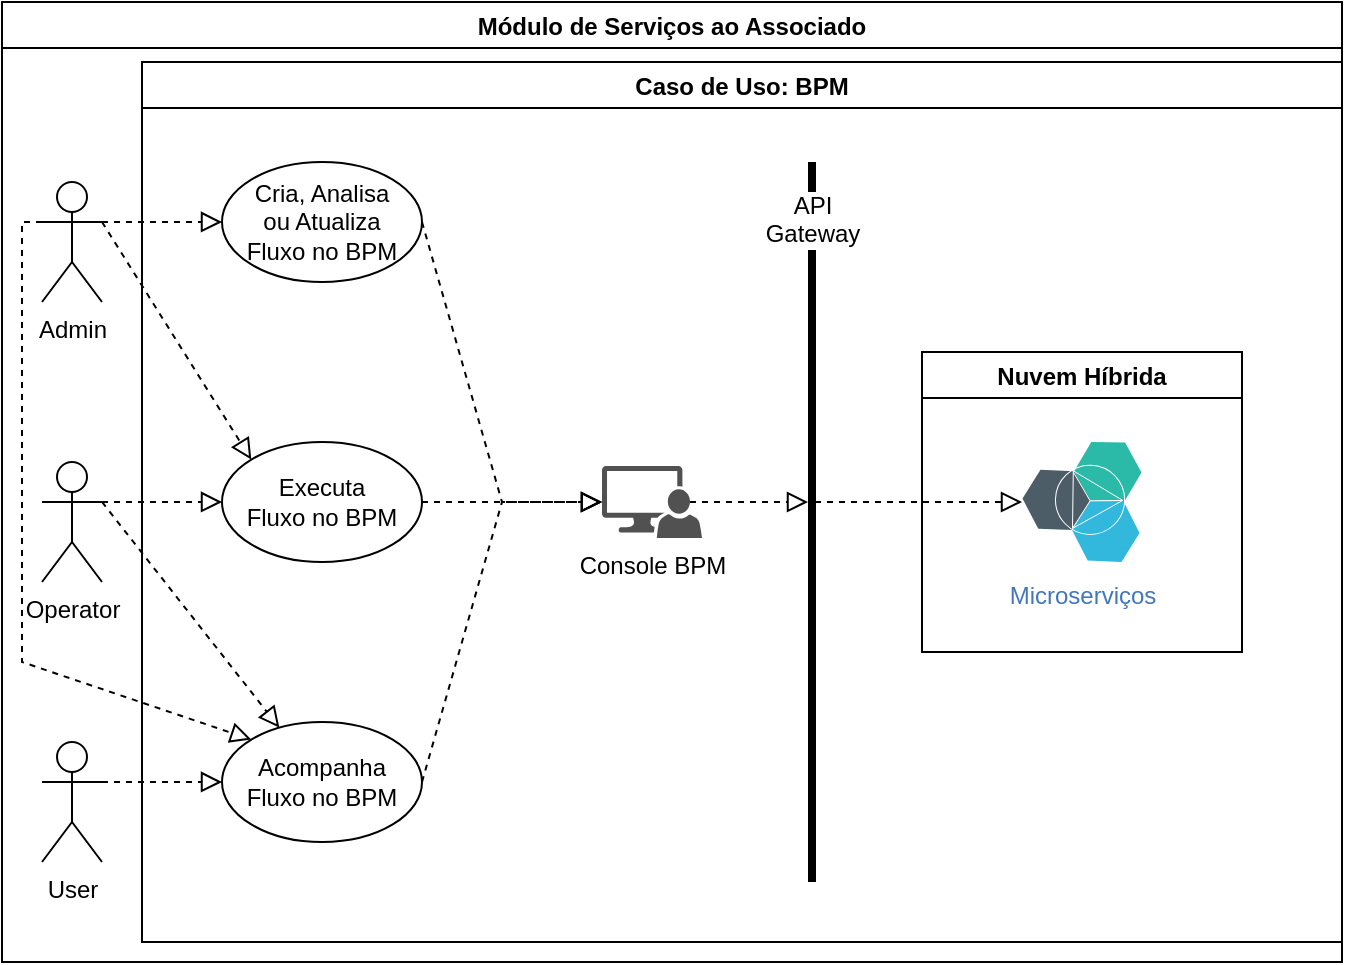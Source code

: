 <mxfile version="16.2.7" type="github" pages="3">
  <diagram id="8Px4JnK0A6tskAk1vZf7" name="BPM-Workflow">
    <mxGraphModel dx="946" dy="646" grid="1" gridSize="10" guides="1" tooltips="1" connect="1" arrows="1" fold="1" page="1" pageScale="1" pageWidth="850" pageHeight="1100" math="0" shadow="0">
      <root>
        <mxCell id="0" />
        <mxCell id="1" parent="0" />
        <mxCell id="QyRomB9fCVLPzvcROTY4-1" value="Módulo de Serviços ao Associado" style="swimlane;" parent="1" vertex="1">
          <mxGeometry x="90" y="40" width="670" height="480" as="geometry" />
        </mxCell>
        <mxCell id="QyRomB9fCVLPzvcROTY4-2" value="Admin" style="shape=umlActor;verticalLabelPosition=bottom;verticalAlign=top;html=1;outlineConnect=0;" parent="QyRomB9fCVLPzvcROTY4-1" vertex="1">
          <mxGeometry x="20" y="90" width="30" height="60" as="geometry" />
        </mxCell>
        <mxCell id="QyRomB9fCVLPzvcROTY4-3" value="Caso de Uso: BPM" style="swimlane;" parent="QyRomB9fCVLPzvcROTY4-1" vertex="1">
          <mxGeometry x="70" y="30" width="600" height="440" as="geometry" />
        </mxCell>
        <mxCell id="QyRomB9fCVLPzvcROTY4-4" value="Cria, Analisa&lt;br&gt;ou Atualiza&lt;br&gt;Fluxo no BPM" style="ellipse;whiteSpace=wrap;html=1;align=center;newEdgeStyle={&quot;edgeStyle&quot;:&quot;entityRelationEdgeStyle&quot;,&quot;startArrow&quot;:&quot;none&quot;,&quot;endArrow&quot;:&quot;none&quot;,&quot;segment&quot;:10,&quot;curved&quot;:1};treeFolding=1;treeMoving=1;" parent="QyRomB9fCVLPzvcROTY4-3" vertex="1">
          <mxGeometry x="40" y="50" width="100" height="60" as="geometry" />
        </mxCell>
        <mxCell id="QyRomB9fCVLPzvcROTY4-10" value="Executa&lt;br&gt;Fluxo&amp;nbsp;no BPM" style="ellipse;whiteSpace=wrap;html=1;align=center;newEdgeStyle={&quot;edgeStyle&quot;:&quot;entityRelationEdgeStyle&quot;,&quot;startArrow&quot;:&quot;none&quot;,&quot;endArrow&quot;:&quot;none&quot;,&quot;segment&quot;:10,&quot;curved&quot;:1};treeFolding=1;treeMoving=1;" parent="QyRomB9fCVLPzvcROTY4-3" vertex="1">
          <mxGeometry x="40" y="190" width="100" height="60" as="geometry" />
        </mxCell>
        <mxCell id="QyRomB9fCVLPzvcROTY4-11" value="Acompanha&lt;br&gt;Fluxo no BPM" style="ellipse;whiteSpace=wrap;html=1;align=center;newEdgeStyle={&quot;edgeStyle&quot;:&quot;entityRelationEdgeStyle&quot;,&quot;startArrow&quot;:&quot;none&quot;,&quot;endArrow&quot;:&quot;none&quot;,&quot;segment&quot;:10,&quot;curved&quot;:1};treeFolding=1;treeMoving=1;" parent="QyRomB9fCVLPzvcROTY4-3" vertex="1">
          <mxGeometry x="40" y="330" width="100" height="60" as="geometry" />
        </mxCell>
        <mxCell id="QyRomB9fCVLPzvcROTY4-31" value="Console BPM" style="sketch=0;pointerEvents=1;shadow=0;dashed=0;html=1;strokeColor=none;labelPosition=center;verticalLabelPosition=bottom;verticalAlign=top;align=center;fillColor=#515151;shape=mxgraph.mscae.system_center.admin_console" parent="QyRomB9fCVLPzvcROTY4-3" vertex="1">
          <mxGeometry x="230" y="202" width="50" height="36" as="geometry" />
        </mxCell>
        <mxCell id="QyRomB9fCVLPzvcROTY4-32" value="API&lt;br&gt;Gateway" style="line;strokeWidth=4;direction=south;html=1;perimeter=backbonePerimeter;points=[];outlineConnect=0;" parent="QyRomB9fCVLPzvcROTY4-3" vertex="1">
          <mxGeometry x="330" y="50" width="10" height="360" as="geometry" />
        </mxCell>
        <mxCell id="QyRomB9fCVLPzvcROTY4-33" value="Nuvem Híbrida" style="swimlane;" parent="QyRomB9fCVLPzvcROTY4-3" vertex="1">
          <mxGeometry x="390" y="145" width="160" height="150" as="geometry" />
        </mxCell>
        <mxCell id="QyRomB9fCVLPzvcROTY4-36" value="Microserviços" style="aspect=fixed;perimeter=ellipsePerimeter;html=1;align=center;shadow=0;dashed=0;fontColor=#4277BB;labelBackgroundColor=#ffffff;fontSize=12;spacingTop=3;image;image=img/lib/ibm/miscellaneous/microservices_application.svg;" parent="QyRomB9fCVLPzvcROTY4-33" vertex="1">
          <mxGeometry x="50" y="45" width="60" height="60" as="geometry" />
        </mxCell>
        <mxCell id="QyRomB9fCVLPzvcROTY4-45" value="" style="endArrow=block;startArrow=none;endFill=0;startFill=0;endSize=8;html=1;verticalAlign=bottom;dashed=1;labelBackgroundColor=none;rounded=0;exitX=1;exitY=0.5;exitDx=0;exitDy=0;entryX=0;entryY=0.5;entryDx=0;entryDy=0;entryPerimeter=0;" parent="QyRomB9fCVLPzvcROTY4-3" source="QyRomB9fCVLPzvcROTY4-4" target="QyRomB9fCVLPzvcROTY4-31" edge="1">
          <mxGeometry width="160" relative="1" as="geometry">
            <mxPoint x="-10" y="130" as="sourcePoint" />
            <mxPoint x="200" y="180" as="targetPoint" />
            <Array as="points">
              <mxPoint x="180" y="220" />
            </Array>
          </mxGeometry>
        </mxCell>
        <mxCell id="QyRomB9fCVLPzvcROTY4-46" value="" style="endArrow=block;startArrow=none;endFill=0;startFill=0;endSize=8;html=1;verticalAlign=bottom;dashed=1;labelBackgroundColor=none;rounded=0;exitX=1;exitY=0.5;exitDx=0;exitDy=0;entryX=0;entryY=0.5;entryDx=0;entryDy=0;entryPerimeter=0;" parent="QyRomB9fCVLPzvcROTY4-3" source="QyRomB9fCVLPzvcROTY4-10" target="QyRomB9fCVLPzvcROTY4-31" edge="1">
          <mxGeometry width="160" relative="1" as="geometry">
            <mxPoint x="150" y="130" as="sourcePoint" />
            <mxPoint x="170" y="220" as="targetPoint" />
          </mxGeometry>
        </mxCell>
        <mxCell id="QyRomB9fCVLPzvcROTY4-47" value="" style="endArrow=block;startArrow=none;endFill=0;startFill=0;endSize=8;html=1;verticalAlign=bottom;dashed=1;labelBackgroundColor=none;rounded=0;entryX=0;entryY=0.5;entryDx=0;entryDy=0;exitX=1;exitY=0.5;exitDx=0;exitDy=0;entryPerimeter=0;" parent="QyRomB9fCVLPzvcROTY4-3" source="QyRomB9fCVLPzvcROTY4-11" target="QyRomB9fCVLPzvcROTY4-31" edge="1">
          <mxGeometry width="160" relative="1" as="geometry">
            <mxPoint x="150" y="240" as="sourcePoint" />
            <mxPoint x="212" y="240.008" as="targetPoint" />
            <Array as="points">
              <mxPoint x="180" y="220" />
            </Array>
          </mxGeometry>
        </mxCell>
        <mxCell id="QyRomB9fCVLPzvcROTY4-48" value="" style="endArrow=block;startArrow=none;endFill=0;startFill=0;endSize=8;html=1;verticalAlign=bottom;dashed=1;labelBackgroundColor=none;rounded=0;exitX=0.88;exitY=0.5;exitDx=0;exitDy=0;exitPerimeter=0;" parent="QyRomB9fCVLPzvcROTY4-3" source="QyRomB9fCVLPzvcROTY4-31" target="QyRomB9fCVLPzvcROTY4-32" edge="1">
          <mxGeometry width="160" relative="1" as="geometry">
            <mxPoint x="255" y="219.71" as="sourcePoint" />
            <mxPoint x="315" y="219.71" as="targetPoint" />
          </mxGeometry>
        </mxCell>
        <mxCell id="QyRomB9fCVLPzvcROTY4-49" value="" style="endArrow=block;startArrow=none;endFill=0;startFill=0;endSize=8;html=1;verticalAlign=bottom;dashed=1;labelBackgroundColor=none;rounded=0;entryX=0;entryY=0.5;entryDx=0;entryDy=0;" parent="QyRomB9fCVLPzvcROTY4-3" source="QyRomB9fCVLPzvcROTY4-32" target="QyRomB9fCVLPzvcROTY4-36" edge="1">
          <mxGeometry width="160" relative="1" as="geometry">
            <mxPoint x="350" y="219.71" as="sourcePoint" />
            <mxPoint x="410" y="219.71" as="targetPoint" />
          </mxGeometry>
        </mxCell>
        <mxCell id="QyRomB9fCVLPzvcROTY4-22" value="" style="endArrow=block;startArrow=none;endFill=0;startFill=0;endSize=8;html=1;verticalAlign=bottom;dashed=1;labelBackgroundColor=none;rounded=0;entryX=0;entryY=0.5;entryDx=0;entryDy=0;exitX=1;exitY=0.333;exitDx=0;exitDy=0;exitPerimeter=0;" parent="QyRomB9fCVLPzvcROTY4-1" source="QyRomB9fCVLPzvcROTY4-2" target="QyRomB9fCVLPzvcROTY4-4" edge="1">
          <mxGeometry width="160" relative="1" as="geometry">
            <mxPoint x="70" y="200" as="sourcePoint" />
            <mxPoint x="230" y="200" as="targetPoint" />
          </mxGeometry>
        </mxCell>
        <mxCell id="QyRomB9fCVLPzvcROTY4-37" value="Operator" style="shape=umlActor;verticalLabelPosition=bottom;verticalAlign=top;html=1;outlineConnect=0;" parent="QyRomB9fCVLPzvcROTY4-1" vertex="1">
          <mxGeometry x="20" y="230" width="30" height="60" as="geometry" />
        </mxCell>
        <mxCell id="QyRomB9fCVLPzvcROTY4-38" value="User" style="shape=umlActor;verticalLabelPosition=bottom;verticalAlign=top;html=1;outlineConnect=0;" parent="QyRomB9fCVLPzvcROTY4-1" vertex="1">
          <mxGeometry x="20" y="370" width="30" height="60" as="geometry" />
        </mxCell>
        <mxCell id="QyRomB9fCVLPzvcROTY4-39" value="" style="endArrow=block;startArrow=none;endFill=0;startFill=0;endSize=8;html=1;verticalAlign=bottom;dashed=1;labelBackgroundColor=none;rounded=0;entryX=0;entryY=0.5;entryDx=0;entryDy=0;exitX=1;exitY=0.333;exitDx=0;exitDy=0;exitPerimeter=0;" parent="QyRomB9fCVLPzvcROTY4-1" source="QyRomB9fCVLPzvcROTY4-37" target="QyRomB9fCVLPzvcROTY4-10" edge="1">
          <mxGeometry width="160" relative="1" as="geometry">
            <mxPoint x="60" y="160" as="sourcePoint" />
            <mxPoint x="120" y="160" as="targetPoint" />
          </mxGeometry>
        </mxCell>
        <mxCell id="QyRomB9fCVLPzvcROTY4-40" value="" style="endArrow=block;startArrow=none;endFill=0;startFill=0;endSize=8;html=1;verticalAlign=bottom;dashed=1;labelBackgroundColor=none;rounded=0;entryX=0;entryY=0.5;entryDx=0;entryDy=0;exitX=1;exitY=0.333;exitDx=0;exitDy=0;exitPerimeter=0;" parent="QyRomB9fCVLPzvcROTY4-1" source="QyRomB9fCVLPzvcROTY4-38" target="QyRomB9fCVLPzvcROTY4-11" edge="1">
          <mxGeometry width="160" relative="1" as="geometry">
            <mxPoint x="60" y="270" as="sourcePoint" />
            <mxPoint x="120" y="270" as="targetPoint" />
          </mxGeometry>
        </mxCell>
        <mxCell id="QyRomB9fCVLPzvcROTY4-42" value="" style="endArrow=block;startArrow=none;endFill=0;startFill=0;endSize=8;html=1;verticalAlign=bottom;dashed=1;labelBackgroundColor=none;rounded=0;exitX=1;exitY=0.333;exitDx=0;exitDy=0;exitPerimeter=0;" parent="QyRomB9fCVLPzvcROTY4-1" source="QyRomB9fCVLPzvcROTY4-37" target="QyRomB9fCVLPzvcROTY4-11" edge="1">
          <mxGeometry width="160" relative="1" as="geometry">
            <mxPoint x="60" y="270" as="sourcePoint" />
            <mxPoint x="120" y="270" as="targetPoint" />
          </mxGeometry>
        </mxCell>
        <mxCell id="QyRomB9fCVLPzvcROTY4-44" value="" style="endArrow=block;startArrow=none;endFill=0;startFill=0;endSize=8;html=1;verticalAlign=bottom;dashed=1;labelBackgroundColor=none;rounded=0;entryX=0;entryY=0;entryDx=0;entryDy=0;exitX=0;exitY=0.333;exitDx=0;exitDy=0;exitPerimeter=0;" parent="QyRomB9fCVLPzvcROTY4-1" source="QyRomB9fCVLPzvcROTY4-2" target="QyRomB9fCVLPzvcROTY4-11" edge="1">
          <mxGeometry width="160" relative="1" as="geometry">
            <mxPoint x="60" y="160" as="sourcePoint" />
            <mxPoint x="120" y="160" as="targetPoint" />
            <Array as="points">
              <mxPoint x="10" y="110" />
              <mxPoint x="10" y="330" />
            </Array>
          </mxGeometry>
        </mxCell>
        <mxCell id="yBPL8nsobeipwmxpXgli-1" value="" style="endArrow=block;startArrow=none;endFill=0;startFill=0;endSize=8;html=1;verticalAlign=bottom;dashed=1;labelBackgroundColor=none;rounded=0;entryX=0;entryY=0;entryDx=0;entryDy=0;exitX=1;exitY=0.333;exitDx=0;exitDy=0;exitPerimeter=0;" edge="1" parent="QyRomB9fCVLPzvcROTY4-1" source="QyRomB9fCVLPzvcROTY4-2" target="QyRomB9fCVLPzvcROTY4-10">
          <mxGeometry width="160" relative="1" as="geometry">
            <mxPoint x="60" y="120" as="sourcePoint" />
            <mxPoint x="134.645" y="238.787" as="targetPoint" />
          </mxGeometry>
        </mxCell>
      </root>
    </mxGraphModel>
  </diagram>
  <diagram id="mUb5hkLFajydWQbCU6ol" name="Reg-Consulta">
    <mxGraphModel dx="946" dy="646" grid="1" gridSize="10" guides="1" tooltips="1" connect="1" arrows="1" fold="1" page="1" pageScale="1" pageWidth="850" pageHeight="1100" math="0" shadow="0">
      <root>
        <mxCell id="UcLp0NjQ9hpyDPdKPOlO-0" />
        <mxCell id="UcLp0NjQ9hpyDPdKPOlO-1" parent="UcLp0NjQ9hpyDPdKPOlO-0" />
        <mxCell id="UcLp0NjQ9hpyDPdKPOlO-2" value="Módulo de Informações Cadastrais" style="swimlane;" vertex="1" parent="UcLp0NjQ9hpyDPdKPOlO-1">
          <mxGeometry x="100" y="40" width="650" height="480" as="geometry" />
        </mxCell>
        <mxCell id="UcLp0NjQ9hpyDPdKPOlO-3" value="Prestador" style="shape=umlActor;verticalLabelPosition=bottom;verticalAlign=top;html=1;outlineConnect=0;" vertex="1" parent="UcLp0NjQ9hpyDPdKPOlO-2">
          <mxGeometry x="20" y="90" width="30" height="60" as="geometry" />
        </mxCell>
        <mxCell id="UcLp0NjQ9hpyDPdKPOlO-4" value="Caso de Uso: Registro de Consulta" style="swimlane;" vertex="1" parent="UcLp0NjQ9hpyDPdKPOlO-2">
          <mxGeometry x="70" y="30" width="570" height="440" as="geometry" />
        </mxCell>
        <mxCell id="UcLp0NjQ9hpyDPdKPOlO-5" value="Solicita Autorização Automática para Consulta" style="ellipse;whiteSpace=wrap;html=1;align=center;newEdgeStyle={&quot;edgeStyle&quot;:&quot;entityRelationEdgeStyle&quot;,&quot;startArrow&quot;:&quot;none&quot;,&quot;endArrow&quot;:&quot;none&quot;,&quot;segment&quot;:10,&quot;curved&quot;:1};treeFolding=1;treeMoving=1;" vertex="1" parent="UcLp0NjQ9hpyDPdKPOlO-4">
          <mxGeometry x="80" y="50" width="100" height="60" as="geometry" />
        </mxCell>
        <mxCell id="UcLp0NjQ9hpyDPdKPOlO-6" value="Executa Fluxo&lt;br&gt;&amp;nbsp;no BPM" style="ellipse;whiteSpace=wrap;html=1;align=center;newEdgeStyle={&quot;edgeStyle&quot;:&quot;entityRelationEdgeStyle&quot;,&quot;startArrow&quot;:&quot;none&quot;,&quot;endArrow&quot;:&quot;none&quot;,&quot;segment&quot;:10,&quot;curved&quot;:1};treeFolding=1;treeMoving=1;" vertex="1" parent="UcLp0NjQ9hpyDPdKPOlO-4">
          <mxGeometry x="450" y="200" width="100" height="60" as="geometry" />
        </mxCell>
        <mxCell id="UcLp0NjQ9hpyDPdKPOlO-7" value="fluxo: autorização automática" style="endArrow=block;startArrow=none;endFill=0;startFill=0;endSize=8;html=1;verticalAlign=bottom;dashed=1;labelBackgroundColor=none;rounded=0;entryX=0.5;entryY=0;entryDx=0;entryDy=0;exitX=1;exitY=0.5;exitDx=0;exitDy=0;" edge="1" parent="UcLp0NjQ9hpyDPdKPOlO-4" source="UcLp0NjQ9hpyDPdKPOlO-5" target="UcLp0NjQ9hpyDPdKPOlO-6">
          <mxGeometry x="-0.361" width="160" relative="1" as="geometry">
            <mxPoint y="100" as="sourcePoint" />
            <mxPoint x="60" y="100" as="targetPoint" />
            <Array as="points">
              <mxPoint x="460" y="80" />
            </Array>
            <mxPoint as="offset" />
          </mxGeometry>
        </mxCell>
        <mxCell id="UcLp0NjQ9hpyDPdKPOlO-8" value="Solicita Autorização para Consulta via&amp;nbsp;&lt;br&gt;Operador" style="ellipse;whiteSpace=wrap;html=1;align=center;newEdgeStyle={&quot;edgeStyle&quot;:&quot;entityRelationEdgeStyle&quot;,&quot;startArrow&quot;:&quot;none&quot;,&quot;endArrow&quot;:&quot;none&quot;,&quot;segment&quot;:10,&quot;curved&quot;:1};treeFolding=1;treeMoving=1;" vertex="1" parent="UcLp0NjQ9hpyDPdKPOlO-4">
          <mxGeometry x="80" y="200" width="100" height="60" as="geometry" />
        </mxCell>
        <mxCell id="UcLp0NjQ9hpyDPdKPOlO-9" value="Solicita&lt;br&gt;Autorização Manual para Consulta" style="ellipse;whiteSpace=wrap;html=1;align=center;newEdgeStyle={&quot;edgeStyle&quot;:&quot;entityRelationEdgeStyle&quot;,&quot;startArrow&quot;:&quot;none&quot;,&quot;endArrow&quot;:&quot;none&quot;,&quot;segment&quot;:10,&quot;curved&quot;:1};treeFolding=1;treeMoving=1;" vertex="1" parent="UcLp0NjQ9hpyDPdKPOlO-4">
          <mxGeometry x="80" y="350" width="100" height="60" as="geometry" />
        </mxCell>
        <mxCell id="UcLp0NjQ9hpyDPdKPOlO-10" value="fluxo: autorização manual" style="endArrow=block;startArrow=none;endFill=0;startFill=0;endSize=8;html=1;verticalAlign=bottom;dashed=1;labelBackgroundColor=none;rounded=0;entryX=0.5;entryY=1;entryDx=0;entryDy=0;exitX=1;exitY=0.5;exitDx=0;exitDy=0;strokeColor=default;" edge="1" parent="UcLp0NjQ9hpyDPdKPOlO-4" source="UcLp0NjQ9hpyDPdKPOlO-9" target="UcLp0NjQ9hpyDPdKPOlO-6">
          <mxGeometry x="-0.328" width="160" relative="1" as="geometry">
            <mxPoint x="-10" y="90" as="sourcePoint" />
            <mxPoint x="50" y="90" as="targetPoint" />
            <Array as="points">
              <mxPoint x="460" y="380" />
            </Array>
            <mxPoint as="offset" />
          </mxGeometry>
        </mxCell>
        <mxCell id="UcLp0NjQ9hpyDPdKPOlO-11" value="Aut.&#xa;Ok?" style="rhombus;" vertex="1" parent="UcLp0NjQ9hpyDPdKPOlO-4">
          <mxGeometry x="35" y="110" width="50" height="55" as="geometry" />
        </mxCell>
        <mxCell id="UcLp0NjQ9hpyDPdKPOlO-12" value="Registra &lt;br&gt;Consulta" style="ellipse;whiteSpace=wrap;html=1;align=center;newEdgeStyle={&quot;edgeStyle&quot;:&quot;entityRelationEdgeStyle&quot;,&quot;startArrow&quot;:&quot;none&quot;,&quot;endArrow&quot;:&quot;none&quot;,&quot;segment&quot;:10,&quot;curved&quot;:1};treeFolding=1;treeMoving=1;" vertex="1" parent="UcLp0NjQ9hpyDPdKPOlO-4">
          <mxGeometry x="235" y="107.5" width="100" height="60" as="geometry" />
        </mxCell>
        <mxCell id="UcLp0NjQ9hpyDPdKPOlO-13" value="sim" style="endArrow=block;startArrow=none;endFill=0;startFill=0;endSize=8;html=1;verticalAlign=bottom;dashed=1;labelBackgroundColor=none;rounded=0;entryX=0;entryY=0.5;entryDx=0;entryDy=0;exitX=1;exitY=0.5;exitDx=0;exitDy=0;strokeColor=default;" edge="1" parent="UcLp0NjQ9hpyDPdKPOlO-4" source="UcLp0NjQ9hpyDPdKPOlO-11" target="UcLp0NjQ9hpyDPdKPOlO-12">
          <mxGeometry width="160" relative="1" as="geometry">
            <mxPoint x="-10" y="90" as="sourcePoint" />
            <mxPoint x="130" y="145" as="targetPoint" />
          </mxGeometry>
        </mxCell>
        <mxCell id="UcLp0NjQ9hpyDPdKPOlO-14" value="fluxo:&amp;nbsp;registro&lt;br&gt;de&amp;nbsp;consulta" style="endArrow=block;startArrow=none;endFill=0;startFill=0;endSize=8;html=1;verticalAlign=bottom;dashed=1;labelBackgroundColor=none;rounded=0;entryX=0;entryY=0;entryDx=0;entryDy=0;exitX=1;exitY=0.5;exitDx=0;exitDy=0;strokeColor=default;" edge="1" parent="UcLp0NjQ9hpyDPdKPOlO-4" source="UcLp0NjQ9hpyDPdKPOlO-12" target="UcLp0NjQ9hpyDPdKPOlO-6">
          <mxGeometry x="0.241" y="8" width="160" relative="1" as="geometry">
            <mxPoint x="-10" y="90" as="sourcePoint" />
            <mxPoint x="130" y="145" as="targetPoint" />
            <mxPoint as="offset" />
          </mxGeometry>
        </mxCell>
        <mxCell id="UcLp0NjQ9hpyDPdKPOlO-15" value="não" style="endArrow=block;startArrow=none;endFill=0;startFill=0;endSize=8;html=1;verticalAlign=bottom;dashed=1;labelBackgroundColor=none;rounded=0;entryX=0;entryY=0;entryDx=0;entryDy=0;strokeColor=default;exitX=0.5;exitY=1;exitDx=0;exitDy=0;" edge="1" parent="UcLp0NjQ9hpyDPdKPOlO-4" source="UcLp0NjQ9hpyDPdKPOlO-11" target="UcLp0NjQ9hpyDPdKPOlO-8">
          <mxGeometry x="0.147" width="160" relative="1" as="geometry">
            <mxPoint x="90" y="135" as="sourcePoint" />
            <mxPoint x="50" y="145" as="targetPoint" />
            <mxPoint as="offset" />
          </mxGeometry>
        </mxCell>
        <mxCell id="UcLp0NjQ9hpyDPdKPOlO-16" value="Notifica&lt;br&gt;Solicitante" style="ellipse;whiteSpace=wrap;html=1;align=center;newEdgeStyle={&quot;edgeStyle&quot;:&quot;entityRelationEdgeStyle&quot;,&quot;startArrow&quot;:&quot;none&quot;,&quot;endArrow&quot;:&quot;none&quot;,&quot;segment&quot;:10,&quot;curved&quot;:1};treeFolding=1;treeMoving=1;" vertex="1" parent="UcLp0NjQ9hpyDPdKPOlO-4">
          <mxGeometry x="235" y="200" width="100" height="60" as="geometry" />
        </mxCell>
        <mxCell id="UcLp0NjQ9hpyDPdKPOlO-17" value="retorno autorização" style="endArrow=block;startArrow=none;endFill=0;startFill=0;endSize=8;html=1;verticalAlign=bottom;dashed=1;labelBackgroundColor=none;rounded=0;entryX=1;entryY=0.5;entryDx=0;entryDy=0;exitX=0;exitY=0.5;exitDx=0;exitDy=0;strokeColor=default;" edge="1" parent="UcLp0NjQ9hpyDPdKPOlO-4" source="UcLp0NjQ9hpyDPdKPOlO-6" target="UcLp0NjQ9hpyDPdKPOlO-16">
          <mxGeometry x="-0.13" width="160" relative="1" as="geometry">
            <mxPoint x="-10" y="90" as="sourcePoint" />
            <mxPoint x="50" y="145" as="targetPoint" />
            <mxPoint as="offset" />
          </mxGeometry>
        </mxCell>
        <mxCell id="UcLp0NjQ9hpyDPdKPOlO-18" value="" style="endArrow=block;startArrow=none;endFill=0;startFill=0;endSize=8;html=1;verticalAlign=bottom;dashed=1;labelBackgroundColor=none;rounded=0;entryX=0;entryY=0.5;entryDx=0;entryDy=0;exitX=1;exitY=0.333;exitDx=0;exitDy=0;exitPerimeter=0;strokeColor=default;" edge="1" parent="UcLp0NjQ9hpyDPdKPOlO-2" source="UcLp0NjQ9hpyDPdKPOlO-3" target="UcLp0NjQ9hpyDPdKPOlO-5">
          <mxGeometry width="160" relative="1" as="geometry">
            <mxPoint x="80" y="140" as="sourcePoint" />
            <mxPoint x="335" y="100" as="targetPoint" />
          </mxGeometry>
        </mxCell>
        <mxCell id="UcLp0NjQ9hpyDPdKPOlO-19" value="Operador" style="shape=umlActor;verticalLabelPosition=bottom;verticalAlign=top;html=1;outlineConnect=0;" vertex="1" parent="UcLp0NjQ9hpyDPdKPOlO-2">
          <mxGeometry x="20" y="390" width="30" height="60" as="geometry" />
        </mxCell>
        <mxCell id="UcLp0NjQ9hpyDPdKPOlO-20" value="" style="endArrow=block;startArrow=none;endFill=0;startFill=0;endSize=8;html=1;verticalAlign=bottom;dashed=1;labelBackgroundColor=none;rounded=0;exitX=0;exitY=1;exitDx=0;exitDy=0;strokeColor=default;entryX=1;entryY=0.333;entryDx=0;entryDy=0;entryPerimeter=0;" edge="1" parent="UcLp0NjQ9hpyDPdKPOlO-2" source="UcLp0NjQ9hpyDPdKPOlO-8" target="UcLp0NjQ9hpyDPdKPOlO-19">
          <mxGeometry width="160" relative="1" as="geometry">
            <mxPoint x="60" y="120" as="sourcePoint" />
            <mxPoint x="120" y="120" as="targetPoint" />
          </mxGeometry>
        </mxCell>
        <mxCell id="UcLp0NjQ9hpyDPdKPOlO-21" value="" style="endArrow=block;startArrow=none;endFill=0;startFill=0;endSize=8;html=1;verticalAlign=bottom;dashed=1;labelBackgroundColor=none;rounded=0;entryX=0;entryY=0.5;entryDx=0;entryDy=0;exitX=1;exitY=0.333;exitDx=0;exitDy=0;exitPerimeter=0;strokeColor=default;" edge="1" parent="UcLp0NjQ9hpyDPdKPOlO-2" source="UcLp0NjQ9hpyDPdKPOlO-19" target="UcLp0NjQ9hpyDPdKPOlO-9">
          <mxGeometry width="160" relative="1" as="geometry">
            <mxPoint x="60" y="120" as="sourcePoint" />
            <mxPoint x="120" y="120" as="targetPoint" />
          </mxGeometry>
        </mxCell>
        <mxCell id="UcLp0NjQ9hpyDPdKPOlO-22" value="" style="endArrow=block;startArrow=none;endFill=0;startFill=0;endSize=8;html=1;verticalAlign=bottom;dashed=1;labelBackgroundColor=none;rounded=0;entryX=0;entryY=0.5;entryDx=0;entryDy=0;exitX=1;exitY=0.333;exitDx=0;exitDy=0;exitPerimeter=0;strokeColor=default;" edge="1" parent="UcLp0NjQ9hpyDPdKPOlO-2" source="UcLp0NjQ9hpyDPdKPOlO-3" target="UcLp0NjQ9hpyDPdKPOlO-11">
          <mxGeometry width="160" relative="1" as="geometry">
            <mxPoint x="60" y="120" as="sourcePoint" />
            <mxPoint x="120" y="120" as="targetPoint" />
          </mxGeometry>
        </mxCell>
        <mxCell id="UcLp0NjQ9hpyDPdKPOlO-23" value="Associado" style="shape=umlActor;verticalLabelPosition=bottom;verticalAlign=top;html=1;outlineConnect=0;" vertex="1" parent="UcLp0NjQ9hpyDPdKPOlO-2">
          <mxGeometry x="20" y="240" width="30" height="60" as="geometry" />
        </mxCell>
        <mxCell id="UcLp0NjQ9hpyDPdKPOlO-24" value="" style="endArrow=block;startArrow=none;endFill=0;startFill=0;endSize=8;html=1;verticalAlign=bottom;dashed=1;labelBackgroundColor=none;rounded=0;entryX=0;entryY=0.5;entryDx=0;entryDy=0;exitX=1;exitY=0.333;exitDx=0;exitDy=0;exitPerimeter=0;strokeColor=default;" edge="1" parent="UcLp0NjQ9hpyDPdKPOlO-2" source="UcLp0NjQ9hpyDPdKPOlO-23" target="UcLp0NjQ9hpyDPdKPOlO-8">
          <mxGeometry width="160" relative="1" as="geometry">
            <mxPoint x="60" y="120" as="sourcePoint" />
            <mxPoint x="120" y="175" as="targetPoint" />
          </mxGeometry>
        </mxCell>
      </root>
    </mxGraphModel>
  </diagram>
  <diagram id="n4hEB6ss4SnLdvgBrMo7" name="Reg-Exame">
    <mxGraphModel dx="946" dy="646" grid="1" gridSize="10" guides="1" tooltips="1" connect="1" arrows="1" fold="1" page="1" pageScale="1" pageWidth="850" pageHeight="1100" math="0" shadow="0">
      <root>
        <mxCell id="ZgivsNq7vIwu6-tj7rix-0" />
        <mxCell id="ZgivsNq7vIwu6-tj7rix-1" parent="ZgivsNq7vIwu6-tj7rix-0" />
        <mxCell id="ZgivsNq7vIwu6-tj7rix-2" value="Módulo de Informações Cadastrais" style="swimlane;" vertex="1" parent="ZgivsNq7vIwu6-tj7rix-1">
          <mxGeometry x="100" y="40" width="650" height="480" as="geometry" />
        </mxCell>
        <mxCell id="ZgivsNq7vIwu6-tj7rix-3" value="Prestador" style="shape=umlActor;verticalLabelPosition=bottom;verticalAlign=top;html=1;outlineConnect=0;" vertex="1" parent="ZgivsNq7vIwu6-tj7rix-2">
          <mxGeometry x="20" y="90" width="30" height="60" as="geometry" />
        </mxCell>
        <mxCell id="ZgivsNq7vIwu6-tj7rix-4" value="Caso de Uso: Registro de Exame" style="swimlane;" vertex="1" parent="ZgivsNq7vIwu6-tj7rix-2">
          <mxGeometry x="70" y="30" width="570" height="440" as="geometry" />
        </mxCell>
        <mxCell id="ZgivsNq7vIwu6-tj7rix-5" value="Solicita Autorização Automática para Exame" style="ellipse;whiteSpace=wrap;html=1;align=center;newEdgeStyle={&quot;edgeStyle&quot;:&quot;entityRelationEdgeStyle&quot;,&quot;startArrow&quot;:&quot;none&quot;,&quot;endArrow&quot;:&quot;none&quot;,&quot;segment&quot;:10,&quot;curved&quot;:1};treeFolding=1;treeMoving=1;" vertex="1" parent="ZgivsNq7vIwu6-tj7rix-4">
          <mxGeometry x="80" y="50" width="100" height="60" as="geometry" />
        </mxCell>
        <mxCell id="ZgivsNq7vIwu6-tj7rix-6" value="Executa Fluxo&lt;br&gt;&amp;nbsp;no BPM" style="ellipse;whiteSpace=wrap;html=1;align=center;newEdgeStyle={&quot;edgeStyle&quot;:&quot;entityRelationEdgeStyle&quot;,&quot;startArrow&quot;:&quot;none&quot;,&quot;endArrow&quot;:&quot;none&quot;,&quot;segment&quot;:10,&quot;curved&quot;:1};treeFolding=1;treeMoving=1;" vertex="1" parent="ZgivsNq7vIwu6-tj7rix-4">
          <mxGeometry x="450" y="200" width="100" height="60" as="geometry" />
        </mxCell>
        <mxCell id="ZgivsNq7vIwu6-tj7rix-7" value="fluxo: autorização automática" style="endArrow=block;startArrow=none;endFill=0;startFill=0;endSize=8;html=1;verticalAlign=bottom;dashed=1;labelBackgroundColor=none;rounded=0;entryX=0.5;entryY=0;entryDx=0;entryDy=0;exitX=1;exitY=0.5;exitDx=0;exitDy=0;" edge="1" parent="ZgivsNq7vIwu6-tj7rix-4" source="ZgivsNq7vIwu6-tj7rix-5" target="ZgivsNq7vIwu6-tj7rix-6">
          <mxGeometry x="-0.361" width="160" relative="1" as="geometry">
            <mxPoint y="100" as="sourcePoint" />
            <mxPoint x="60" y="100" as="targetPoint" />
            <Array as="points">
              <mxPoint x="460" y="80" />
            </Array>
            <mxPoint as="offset" />
          </mxGeometry>
        </mxCell>
        <mxCell id="ZgivsNq7vIwu6-tj7rix-8" value="Solicita Autorização para Exame via&amp;nbsp;&lt;br&gt;Operador" style="ellipse;whiteSpace=wrap;html=1;align=center;newEdgeStyle={&quot;edgeStyle&quot;:&quot;entityRelationEdgeStyle&quot;,&quot;startArrow&quot;:&quot;none&quot;,&quot;endArrow&quot;:&quot;none&quot;,&quot;segment&quot;:10,&quot;curved&quot;:1};treeFolding=1;treeMoving=1;" vertex="1" parent="ZgivsNq7vIwu6-tj7rix-4">
          <mxGeometry x="80" y="200" width="100" height="60" as="geometry" />
        </mxCell>
        <mxCell id="ZgivsNq7vIwu6-tj7rix-9" value="Solicita&lt;br&gt;Autorização Manual para Exame" style="ellipse;whiteSpace=wrap;html=1;align=center;newEdgeStyle={&quot;edgeStyle&quot;:&quot;entityRelationEdgeStyle&quot;,&quot;startArrow&quot;:&quot;none&quot;,&quot;endArrow&quot;:&quot;none&quot;,&quot;segment&quot;:10,&quot;curved&quot;:1};treeFolding=1;treeMoving=1;" vertex="1" parent="ZgivsNq7vIwu6-tj7rix-4">
          <mxGeometry x="80" y="350" width="100" height="60" as="geometry" />
        </mxCell>
        <mxCell id="ZgivsNq7vIwu6-tj7rix-10" value="fluxo: autorização manual" style="endArrow=block;startArrow=none;endFill=0;startFill=0;endSize=8;html=1;verticalAlign=bottom;dashed=1;labelBackgroundColor=none;rounded=0;entryX=0.5;entryY=1;entryDx=0;entryDy=0;exitX=1;exitY=0.5;exitDx=0;exitDy=0;strokeColor=default;" edge="1" parent="ZgivsNq7vIwu6-tj7rix-4" source="ZgivsNq7vIwu6-tj7rix-9" target="ZgivsNq7vIwu6-tj7rix-6">
          <mxGeometry x="-0.328" width="160" relative="1" as="geometry">
            <mxPoint x="-10" y="90" as="sourcePoint" />
            <mxPoint x="50" y="90" as="targetPoint" />
            <Array as="points">
              <mxPoint x="460" y="380" />
            </Array>
            <mxPoint as="offset" />
          </mxGeometry>
        </mxCell>
        <mxCell id="ZgivsNq7vIwu6-tj7rix-11" value="Aut.&#xa;Ok?" style="rhombus;" vertex="1" parent="ZgivsNq7vIwu6-tj7rix-4">
          <mxGeometry x="35" y="110" width="50" height="55" as="geometry" />
        </mxCell>
        <mxCell id="ZgivsNq7vIwu6-tj7rix-12" value="Registra &lt;br&gt;Exame" style="ellipse;whiteSpace=wrap;html=1;align=center;newEdgeStyle={&quot;edgeStyle&quot;:&quot;entityRelationEdgeStyle&quot;,&quot;startArrow&quot;:&quot;none&quot;,&quot;endArrow&quot;:&quot;none&quot;,&quot;segment&quot;:10,&quot;curved&quot;:1};treeFolding=1;treeMoving=1;" vertex="1" parent="ZgivsNq7vIwu6-tj7rix-4">
          <mxGeometry x="235" y="107.5" width="100" height="60" as="geometry" />
        </mxCell>
        <mxCell id="ZgivsNq7vIwu6-tj7rix-13" value="sim" style="endArrow=block;startArrow=none;endFill=0;startFill=0;endSize=8;html=1;verticalAlign=bottom;dashed=1;labelBackgroundColor=none;rounded=0;entryX=0;entryY=0.5;entryDx=0;entryDy=0;exitX=1;exitY=0.5;exitDx=0;exitDy=0;strokeColor=default;" edge="1" parent="ZgivsNq7vIwu6-tj7rix-4" source="ZgivsNq7vIwu6-tj7rix-11" target="ZgivsNq7vIwu6-tj7rix-12">
          <mxGeometry width="160" relative="1" as="geometry">
            <mxPoint x="-10" y="90" as="sourcePoint" />
            <mxPoint x="130" y="145" as="targetPoint" />
          </mxGeometry>
        </mxCell>
        <mxCell id="ZgivsNq7vIwu6-tj7rix-14" value="fluxo:&amp;nbsp;registro&lt;br&gt;de&amp;nbsp;exame" style="endArrow=block;startArrow=none;endFill=0;startFill=0;endSize=8;html=1;verticalAlign=bottom;dashed=1;labelBackgroundColor=none;rounded=0;entryX=0;entryY=0;entryDx=0;entryDy=0;exitX=1;exitY=0.5;exitDx=0;exitDy=0;strokeColor=default;" edge="1" parent="ZgivsNq7vIwu6-tj7rix-4" source="ZgivsNq7vIwu6-tj7rix-12" target="ZgivsNq7vIwu6-tj7rix-6">
          <mxGeometry x="0.241" y="8" width="160" relative="1" as="geometry">
            <mxPoint x="-10" y="90" as="sourcePoint" />
            <mxPoint x="130" y="145" as="targetPoint" />
            <mxPoint as="offset" />
          </mxGeometry>
        </mxCell>
        <mxCell id="ZgivsNq7vIwu6-tj7rix-15" value="não" style="endArrow=block;startArrow=none;endFill=0;startFill=0;endSize=8;html=1;verticalAlign=bottom;dashed=1;labelBackgroundColor=none;rounded=0;entryX=0;entryY=0;entryDx=0;entryDy=0;strokeColor=default;exitX=0.5;exitY=1;exitDx=0;exitDy=0;" edge="1" parent="ZgivsNq7vIwu6-tj7rix-4" source="ZgivsNq7vIwu6-tj7rix-11" target="ZgivsNq7vIwu6-tj7rix-8">
          <mxGeometry x="0.147" width="160" relative="1" as="geometry">
            <mxPoint x="90" y="135" as="sourcePoint" />
            <mxPoint x="50" y="145" as="targetPoint" />
            <mxPoint as="offset" />
          </mxGeometry>
        </mxCell>
        <mxCell id="ZgivsNq7vIwu6-tj7rix-16" value="Notifica&lt;br&gt;Solicitante" style="ellipse;whiteSpace=wrap;html=1;align=center;newEdgeStyle={&quot;edgeStyle&quot;:&quot;entityRelationEdgeStyle&quot;,&quot;startArrow&quot;:&quot;none&quot;,&quot;endArrow&quot;:&quot;none&quot;,&quot;segment&quot;:10,&quot;curved&quot;:1};treeFolding=1;treeMoving=1;" vertex="1" parent="ZgivsNq7vIwu6-tj7rix-4">
          <mxGeometry x="235" y="200" width="100" height="60" as="geometry" />
        </mxCell>
        <mxCell id="ZgivsNq7vIwu6-tj7rix-17" value="retorno autorização" style="endArrow=block;startArrow=none;endFill=0;startFill=0;endSize=8;html=1;verticalAlign=bottom;dashed=1;labelBackgroundColor=none;rounded=0;entryX=1;entryY=0.5;entryDx=0;entryDy=0;exitX=0;exitY=0.5;exitDx=0;exitDy=0;strokeColor=default;" edge="1" parent="ZgivsNq7vIwu6-tj7rix-4" source="ZgivsNq7vIwu6-tj7rix-6" target="ZgivsNq7vIwu6-tj7rix-16">
          <mxGeometry x="-0.13" width="160" relative="1" as="geometry">
            <mxPoint x="-10" y="90" as="sourcePoint" />
            <mxPoint x="50" y="145" as="targetPoint" />
            <mxPoint as="offset" />
          </mxGeometry>
        </mxCell>
        <mxCell id="ZgivsNq7vIwu6-tj7rix-18" value="" style="endArrow=block;startArrow=none;endFill=0;startFill=0;endSize=8;html=1;verticalAlign=bottom;dashed=1;labelBackgroundColor=none;rounded=0;entryX=0;entryY=0.5;entryDx=0;entryDy=0;exitX=1;exitY=0.333;exitDx=0;exitDy=0;exitPerimeter=0;strokeColor=default;" edge="1" parent="ZgivsNq7vIwu6-tj7rix-2" source="ZgivsNq7vIwu6-tj7rix-3" target="ZgivsNq7vIwu6-tj7rix-5">
          <mxGeometry width="160" relative="1" as="geometry">
            <mxPoint x="80" y="140" as="sourcePoint" />
            <mxPoint x="335" y="100" as="targetPoint" />
          </mxGeometry>
        </mxCell>
        <mxCell id="ZgivsNq7vIwu6-tj7rix-19" value="Operador" style="shape=umlActor;verticalLabelPosition=bottom;verticalAlign=top;html=1;outlineConnect=0;" vertex="1" parent="ZgivsNq7vIwu6-tj7rix-2">
          <mxGeometry x="20" y="390" width="30" height="60" as="geometry" />
        </mxCell>
        <mxCell id="ZgivsNq7vIwu6-tj7rix-20" value="" style="endArrow=block;startArrow=none;endFill=0;startFill=0;endSize=8;html=1;verticalAlign=bottom;dashed=1;labelBackgroundColor=none;rounded=0;exitX=0;exitY=1;exitDx=0;exitDy=0;strokeColor=default;entryX=1;entryY=0.333;entryDx=0;entryDy=0;entryPerimeter=0;" edge="1" parent="ZgivsNq7vIwu6-tj7rix-2" source="ZgivsNq7vIwu6-tj7rix-8" target="ZgivsNq7vIwu6-tj7rix-19">
          <mxGeometry width="160" relative="1" as="geometry">
            <mxPoint x="60" y="120" as="sourcePoint" />
            <mxPoint x="120" y="120" as="targetPoint" />
          </mxGeometry>
        </mxCell>
        <mxCell id="ZgivsNq7vIwu6-tj7rix-21" value="" style="endArrow=block;startArrow=none;endFill=0;startFill=0;endSize=8;html=1;verticalAlign=bottom;dashed=1;labelBackgroundColor=none;rounded=0;entryX=0;entryY=0.5;entryDx=0;entryDy=0;exitX=1;exitY=0.333;exitDx=0;exitDy=0;exitPerimeter=0;strokeColor=default;" edge="1" parent="ZgivsNq7vIwu6-tj7rix-2" source="ZgivsNq7vIwu6-tj7rix-19" target="ZgivsNq7vIwu6-tj7rix-9">
          <mxGeometry width="160" relative="1" as="geometry">
            <mxPoint x="60" y="120" as="sourcePoint" />
            <mxPoint x="120" y="120" as="targetPoint" />
          </mxGeometry>
        </mxCell>
        <mxCell id="ZgivsNq7vIwu6-tj7rix-22" value="" style="endArrow=block;startArrow=none;endFill=0;startFill=0;endSize=8;html=1;verticalAlign=bottom;dashed=1;labelBackgroundColor=none;rounded=0;entryX=0;entryY=0.5;entryDx=0;entryDy=0;exitX=1;exitY=0.333;exitDx=0;exitDy=0;exitPerimeter=0;strokeColor=default;" edge="1" parent="ZgivsNq7vIwu6-tj7rix-2" source="ZgivsNq7vIwu6-tj7rix-3" target="ZgivsNq7vIwu6-tj7rix-11">
          <mxGeometry width="160" relative="1" as="geometry">
            <mxPoint x="60" y="120" as="sourcePoint" />
            <mxPoint x="120" y="120" as="targetPoint" />
          </mxGeometry>
        </mxCell>
        <mxCell id="ZgivsNq7vIwu6-tj7rix-23" value="Associado" style="shape=umlActor;verticalLabelPosition=bottom;verticalAlign=top;html=1;outlineConnect=0;" vertex="1" parent="ZgivsNq7vIwu6-tj7rix-2">
          <mxGeometry x="20" y="240" width="30" height="60" as="geometry" />
        </mxCell>
        <mxCell id="ZgivsNq7vIwu6-tj7rix-24" value="" style="endArrow=block;startArrow=none;endFill=0;startFill=0;endSize=8;html=1;verticalAlign=bottom;dashed=1;labelBackgroundColor=none;rounded=0;entryX=0;entryY=0.5;entryDx=0;entryDy=0;exitX=1;exitY=0.333;exitDx=0;exitDy=0;exitPerimeter=0;strokeColor=default;" edge="1" parent="ZgivsNq7vIwu6-tj7rix-2" source="ZgivsNq7vIwu6-tj7rix-23" target="ZgivsNq7vIwu6-tj7rix-8">
          <mxGeometry width="160" relative="1" as="geometry">
            <mxPoint x="60" y="120" as="sourcePoint" />
            <mxPoint x="120" y="175" as="targetPoint" />
          </mxGeometry>
        </mxCell>
      </root>
    </mxGraphModel>
  </diagram>
</mxfile>

